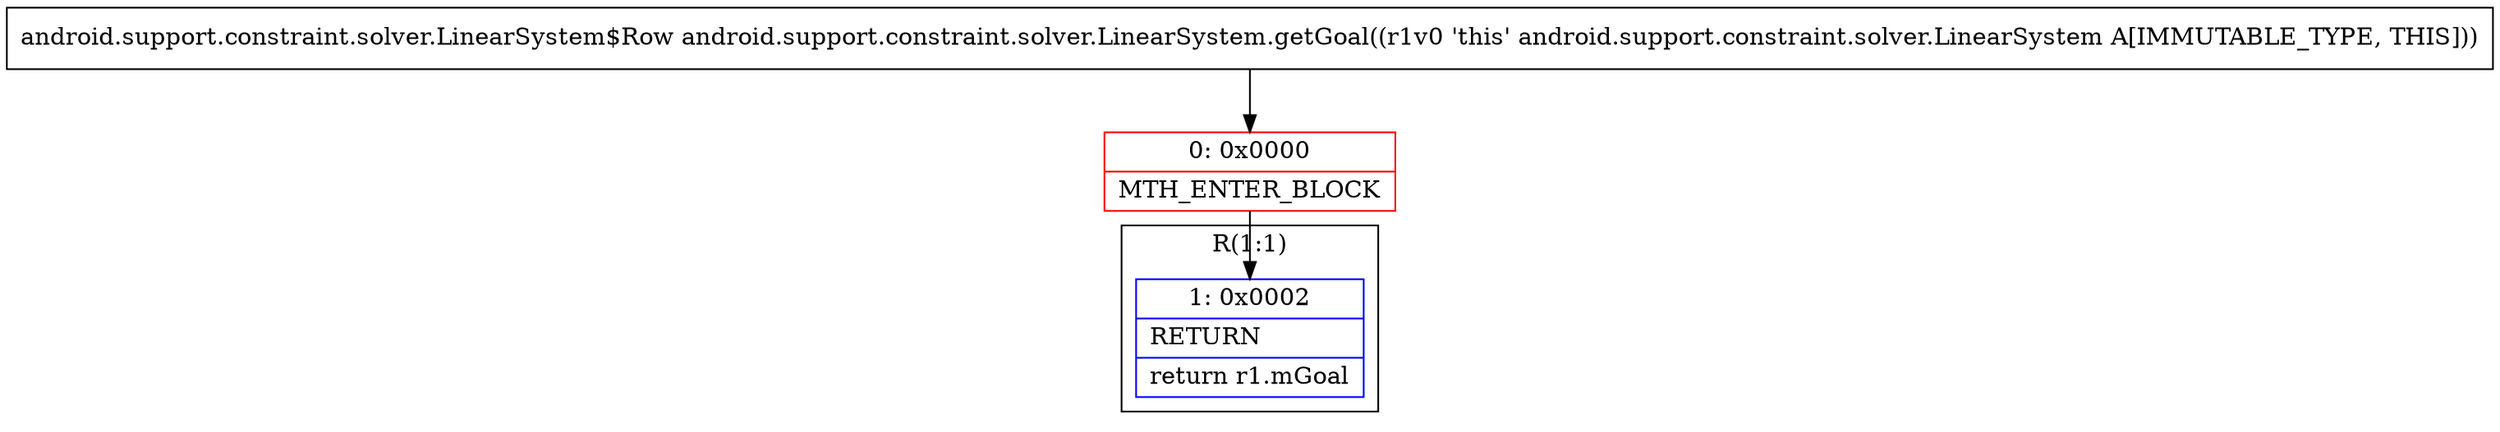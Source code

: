 digraph "CFG forandroid.support.constraint.solver.LinearSystem.getGoal()Landroid\/support\/constraint\/solver\/LinearSystem$Row;" {
subgraph cluster_Region_1050278002 {
label = "R(1:1)";
node [shape=record,color=blue];
Node_1 [shape=record,label="{1\:\ 0x0002|RETURN\l|return r1.mGoal\l}"];
}
Node_0 [shape=record,color=red,label="{0\:\ 0x0000|MTH_ENTER_BLOCK\l}"];
MethodNode[shape=record,label="{android.support.constraint.solver.LinearSystem$Row android.support.constraint.solver.LinearSystem.getGoal((r1v0 'this' android.support.constraint.solver.LinearSystem A[IMMUTABLE_TYPE, THIS])) }"];
MethodNode -> Node_0;
Node_0 -> Node_1;
}

